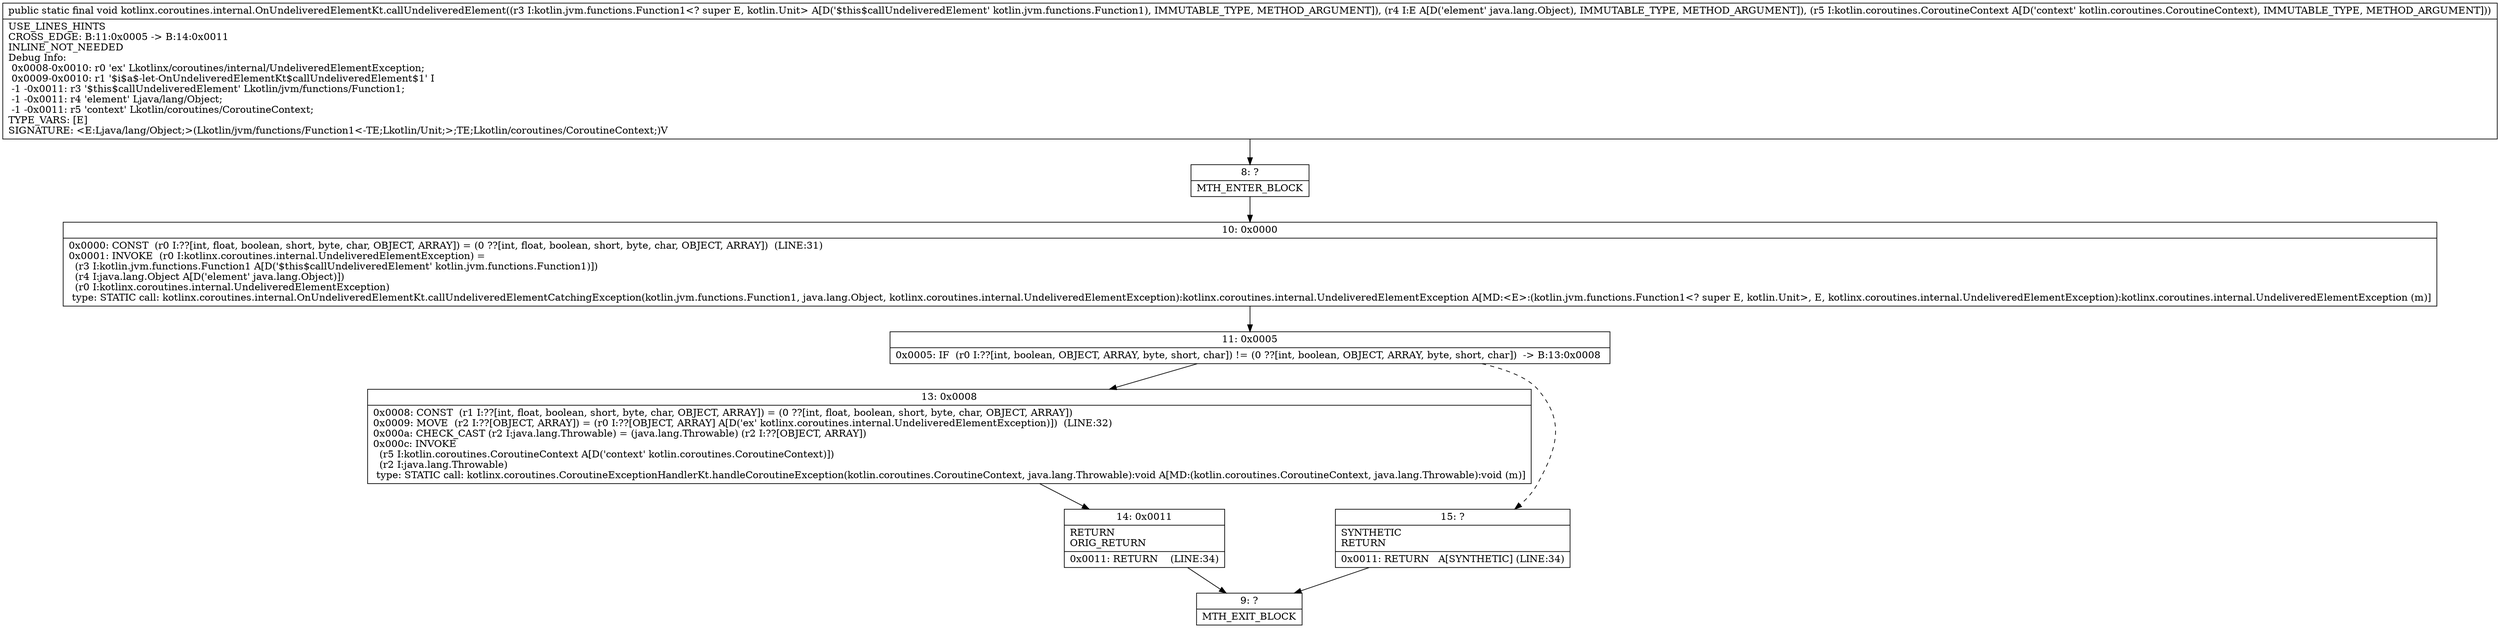 digraph "CFG forkotlinx.coroutines.internal.OnUndeliveredElementKt.callUndeliveredElement(Lkotlin\/jvm\/functions\/Function1;Ljava\/lang\/Object;Lkotlin\/coroutines\/CoroutineContext;)V" {
Node_8 [shape=record,label="{8\:\ ?|MTH_ENTER_BLOCK\l}"];
Node_10 [shape=record,label="{10\:\ 0x0000|0x0000: CONST  (r0 I:??[int, float, boolean, short, byte, char, OBJECT, ARRAY]) = (0 ??[int, float, boolean, short, byte, char, OBJECT, ARRAY])  (LINE:31)\l0x0001: INVOKE  (r0 I:kotlinx.coroutines.internal.UndeliveredElementException) = \l  (r3 I:kotlin.jvm.functions.Function1 A[D('$this$callUndeliveredElement' kotlin.jvm.functions.Function1)])\l  (r4 I:java.lang.Object A[D('element' java.lang.Object)])\l  (r0 I:kotlinx.coroutines.internal.UndeliveredElementException)\l type: STATIC call: kotlinx.coroutines.internal.OnUndeliveredElementKt.callUndeliveredElementCatchingException(kotlin.jvm.functions.Function1, java.lang.Object, kotlinx.coroutines.internal.UndeliveredElementException):kotlinx.coroutines.internal.UndeliveredElementException A[MD:\<E\>:(kotlin.jvm.functions.Function1\<? super E, kotlin.Unit\>, E, kotlinx.coroutines.internal.UndeliveredElementException):kotlinx.coroutines.internal.UndeliveredElementException (m)]\l}"];
Node_11 [shape=record,label="{11\:\ 0x0005|0x0005: IF  (r0 I:??[int, boolean, OBJECT, ARRAY, byte, short, char]) != (0 ??[int, boolean, OBJECT, ARRAY, byte, short, char])  \-\> B:13:0x0008 \l}"];
Node_13 [shape=record,label="{13\:\ 0x0008|0x0008: CONST  (r1 I:??[int, float, boolean, short, byte, char, OBJECT, ARRAY]) = (0 ??[int, float, boolean, short, byte, char, OBJECT, ARRAY]) \l0x0009: MOVE  (r2 I:??[OBJECT, ARRAY]) = (r0 I:??[OBJECT, ARRAY] A[D('ex' kotlinx.coroutines.internal.UndeliveredElementException)])  (LINE:32)\l0x000a: CHECK_CAST (r2 I:java.lang.Throwable) = (java.lang.Throwable) (r2 I:??[OBJECT, ARRAY]) \l0x000c: INVOKE  \l  (r5 I:kotlin.coroutines.CoroutineContext A[D('context' kotlin.coroutines.CoroutineContext)])\l  (r2 I:java.lang.Throwable)\l type: STATIC call: kotlinx.coroutines.CoroutineExceptionHandlerKt.handleCoroutineException(kotlin.coroutines.CoroutineContext, java.lang.Throwable):void A[MD:(kotlin.coroutines.CoroutineContext, java.lang.Throwable):void (m)]\l}"];
Node_14 [shape=record,label="{14\:\ 0x0011|RETURN\lORIG_RETURN\l|0x0011: RETURN    (LINE:34)\l}"];
Node_9 [shape=record,label="{9\:\ ?|MTH_EXIT_BLOCK\l}"];
Node_15 [shape=record,label="{15\:\ ?|SYNTHETIC\lRETURN\l|0x0011: RETURN   A[SYNTHETIC] (LINE:34)\l}"];
MethodNode[shape=record,label="{public static final void kotlinx.coroutines.internal.OnUndeliveredElementKt.callUndeliveredElement((r3 I:kotlin.jvm.functions.Function1\<? super E, kotlin.Unit\> A[D('$this$callUndeliveredElement' kotlin.jvm.functions.Function1), IMMUTABLE_TYPE, METHOD_ARGUMENT]), (r4 I:E A[D('element' java.lang.Object), IMMUTABLE_TYPE, METHOD_ARGUMENT]), (r5 I:kotlin.coroutines.CoroutineContext A[D('context' kotlin.coroutines.CoroutineContext), IMMUTABLE_TYPE, METHOD_ARGUMENT]))  | USE_LINES_HINTS\lCROSS_EDGE: B:11:0x0005 \-\> B:14:0x0011\lINLINE_NOT_NEEDED\lDebug Info:\l  0x0008\-0x0010: r0 'ex' Lkotlinx\/coroutines\/internal\/UndeliveredElementException;\l  0x0009\-0x0010: r1 '$i$a$\-let\-OnUndeliveredElementKt$callUndeliveredElement$1' I\l  \-1 \-0x0011: r3 '$this$callUndeliveredElement' Lkotlin\/jvm\/functions\/Function1;\l  \-1 \-0x0011: r4 'element' Ljava\/lang\/Object;\l  \-1 \-0x0011: r5 'context' Lkotlin\/coroutines\/CoroutineContext;\lTYPE_VARS: [E]\lSIGNATURE: \<E:Ljava\/lang\/Object;\>(Lkotlin\/jvm\/functions\/Function1\<\-TE;Lkotlin\/Unit;\>;TE;Lkotlin\/coroutines\/CoroutineContext;)V\l}"];
MethodNode -> Node_8;Node_8 -> Node_10;
Node_10 -> Node_11;
Node_11 -> Node_13;
Node_11 -> Node_15[style=dashed];
Node_13 -> Node_14;
Node_14 -> Node_9;
Node_15 -> Node_9;
}

